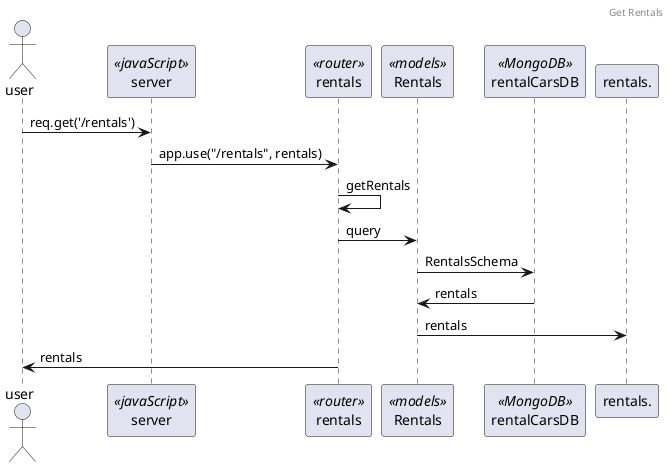 @startuml Get Rentals

header Get Rentals

actor user
participant server <<javaScript>>
participant rentals <<router>>
participant rentals <<controllers>>
participant Rentals <<models>>
participant rentalCarsDB <<MongoDB>>

user -> server : req.get('/rentals')
server -> rentals : app.use("/rentals", rentals)
rentals -> rentals : getRentals
rentals -> Rentals : query
Rentals -> rentalCarsDB : RentalsSchema
rentalCarsDB -> Rentals : rentals
Rentals -> rentals. : rentals
rentals -> user : rentals

@enduml